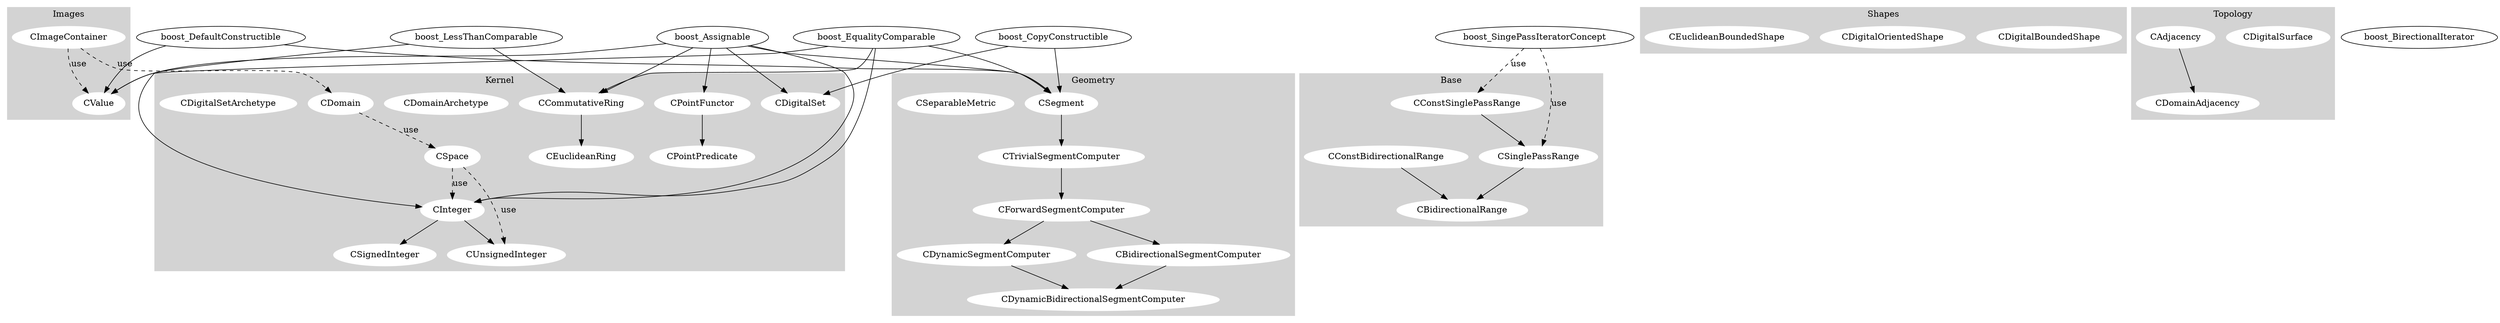 ### Dot graph of DGtal concepts
# D. Coeurjolly


 
digraph G {

  
	subgraph cluster_0 {
		style=filled;
		color=lightgrey;
		node [style=filled,color=white];
		CPointFunctor -> CPointPredicate;
		CSpace;
		CInteger -> CUnsignedInteger;
		CCommutativeRing -> CEuclideanRing;
		CInteger -> CSignedInteger;
		CDomain;
	
		CDomainArchetype;
		CDigitalSet;
		CDigitalSetArchetype;
		label = "Kernel";
	}

	subgraph cluster_1 {
		style=filled;
		color=lightgrey;
		node [style=filled,color=white];
		CConstSinglePassRange -> CSinglePassRange;
		CSinglePassRange -> CBidirectionalRange;
		CConstBidirectionalRange -> CBidirectionalRange;
		label = "Base";
	}

	subgraph cluster_2 {
	style=filled;
		color=lightgrey;
		node [style=filled,color=white];
		CImageContainer->"CValue" [label="use",style=dashed];

		label="Images";
	}
	
	subgraph cluster_3 {
	  style=filled;
	  color=lightgrey;
	  node [style=filled,color=white];
	  CDigitalBoundedShape;
	  CDigitalOrientedShape;
	  CEuclideanBoundedShape;
	  CEuclideanBoundedShape;
	  
	  label="Shapes";
	}
	
	subgraph cluster_4 {
	  style=filled;
	  color=lightgrey;
	  node [style=filled,color=white];
          
          CDigitalSurface;
          CAdjacency -> CDomainAdjacency; 
          
	  label="Topology";
	}
	subgraph cluster_5 {
	  style=filled;
	  color=lightgrey;
	  node [style=filled,color=white];
               
          CSegment -> CTrivialSegmentComputer -> "CForwardSegmentComputer" ->          CBidirectionalSegmentComputer; 
          "CForwardSegmentComputer" -> CDynamicSegmentComputer;
          CDynamicSegmentComputer -> CDynamicBidirectionalSegmentComputer;
          CBidirectionalSegmentComputer -> CDynamicBidirectionalSegmentComputer;
          CSeparableMetric;
           label="Geometry";
	}
	
  CImageContainer->"CDomain" [label="use",style=dashed];
  CDomain->"CSpace" [label="use",style=dashed];
  CSpace->"CInteger" [label="use",style=dashed];
  CSpace->"CUnsignedInteger" [label="use",style=dashed];


  boost_SingePassIteratorConcept->"CConstSinglePassRange" [label="use",style=dashed];
  boost_SingePassIteratorConcept->"CSinglePassRange" [label="use",style=dashed];
 
  boost_CopyConstructible -> CDigitalSet;
  boost_CopyConstructible -> CSegment;

  boost_DefaultConstructible -> CValue;
  boost_DefaultConstructible -> CSegment;

  boost_Assignable -> CDigitalSet;
  boost_Assignable -> CValue;
  boost_Assignable->CInteger;
  boost_Assignable -> CSegment;
  boost_Assignable -> CCommutativeRing;
  boost_Assignable -> CPointFunctor;
  
   boost_BirectionalIterator;

  boost_EqualityComparable->CInteger;
  boost_EqualityComparable->CValue;
  boost_EqualityComparable->CSegment;
  boost_EqualityComparable->CCommutativeRing;
  boost_LessThanComparable -> CCommutativeRing;
  boost_LessThanComparable->CInteger;
}
